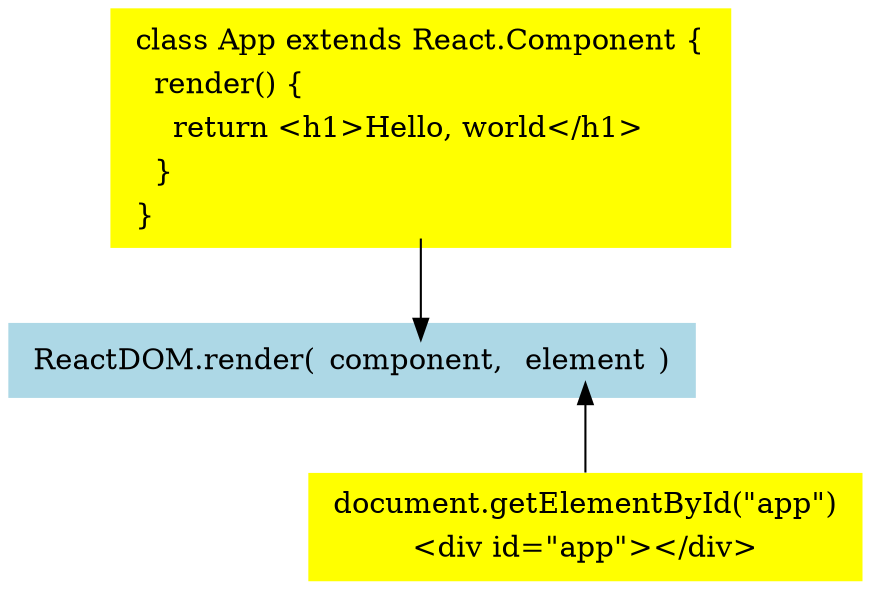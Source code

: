 digraph meiosistutorial {
  mrender [shape="plaintext", style="filled", fillcolor="lightblue", label=<
    <table border="0">
      <tr>
        <td>ReactDOM.render(</td>
        <td port="view">component, </td>
        <td port="element">element</td>
        <td>)</td>
      </tr>
    </table>
  >]

  element [shape="plaintext", style="filled", fillcolor="yellow", label=<
    <table border="0">
      <tr>
        <td>document.getElementById("app")</td>
      </tr>
      <tr>
        <td>&lt;div id="app"&gt;&lt;/div&gt;</td>
      </tr>
    </table>
  >]

  view [shape="plaintext", style="filled", fillcolor="yellow", label=<
    <table border="0">
      <tr>
        <td align="left">class App extends React.Component {</td>
      </tr>
      <tr>
        <td align="left">  render() { </td>
      </tr>
      <tr>
        <td align="left">    return &lt;h1&gt;Hello, world&lt;/h1&gt;</td>
      </tr>
      <tr>
        <td align="left">  }</td>
      </tr>
      <tr>
        <td port="mview" align="left">}</td>
      </tr>
    </table>
  >]

  mrender:element -> element [label="", dir="back"]
  view:mview -> mrender:view [label=""]
}
